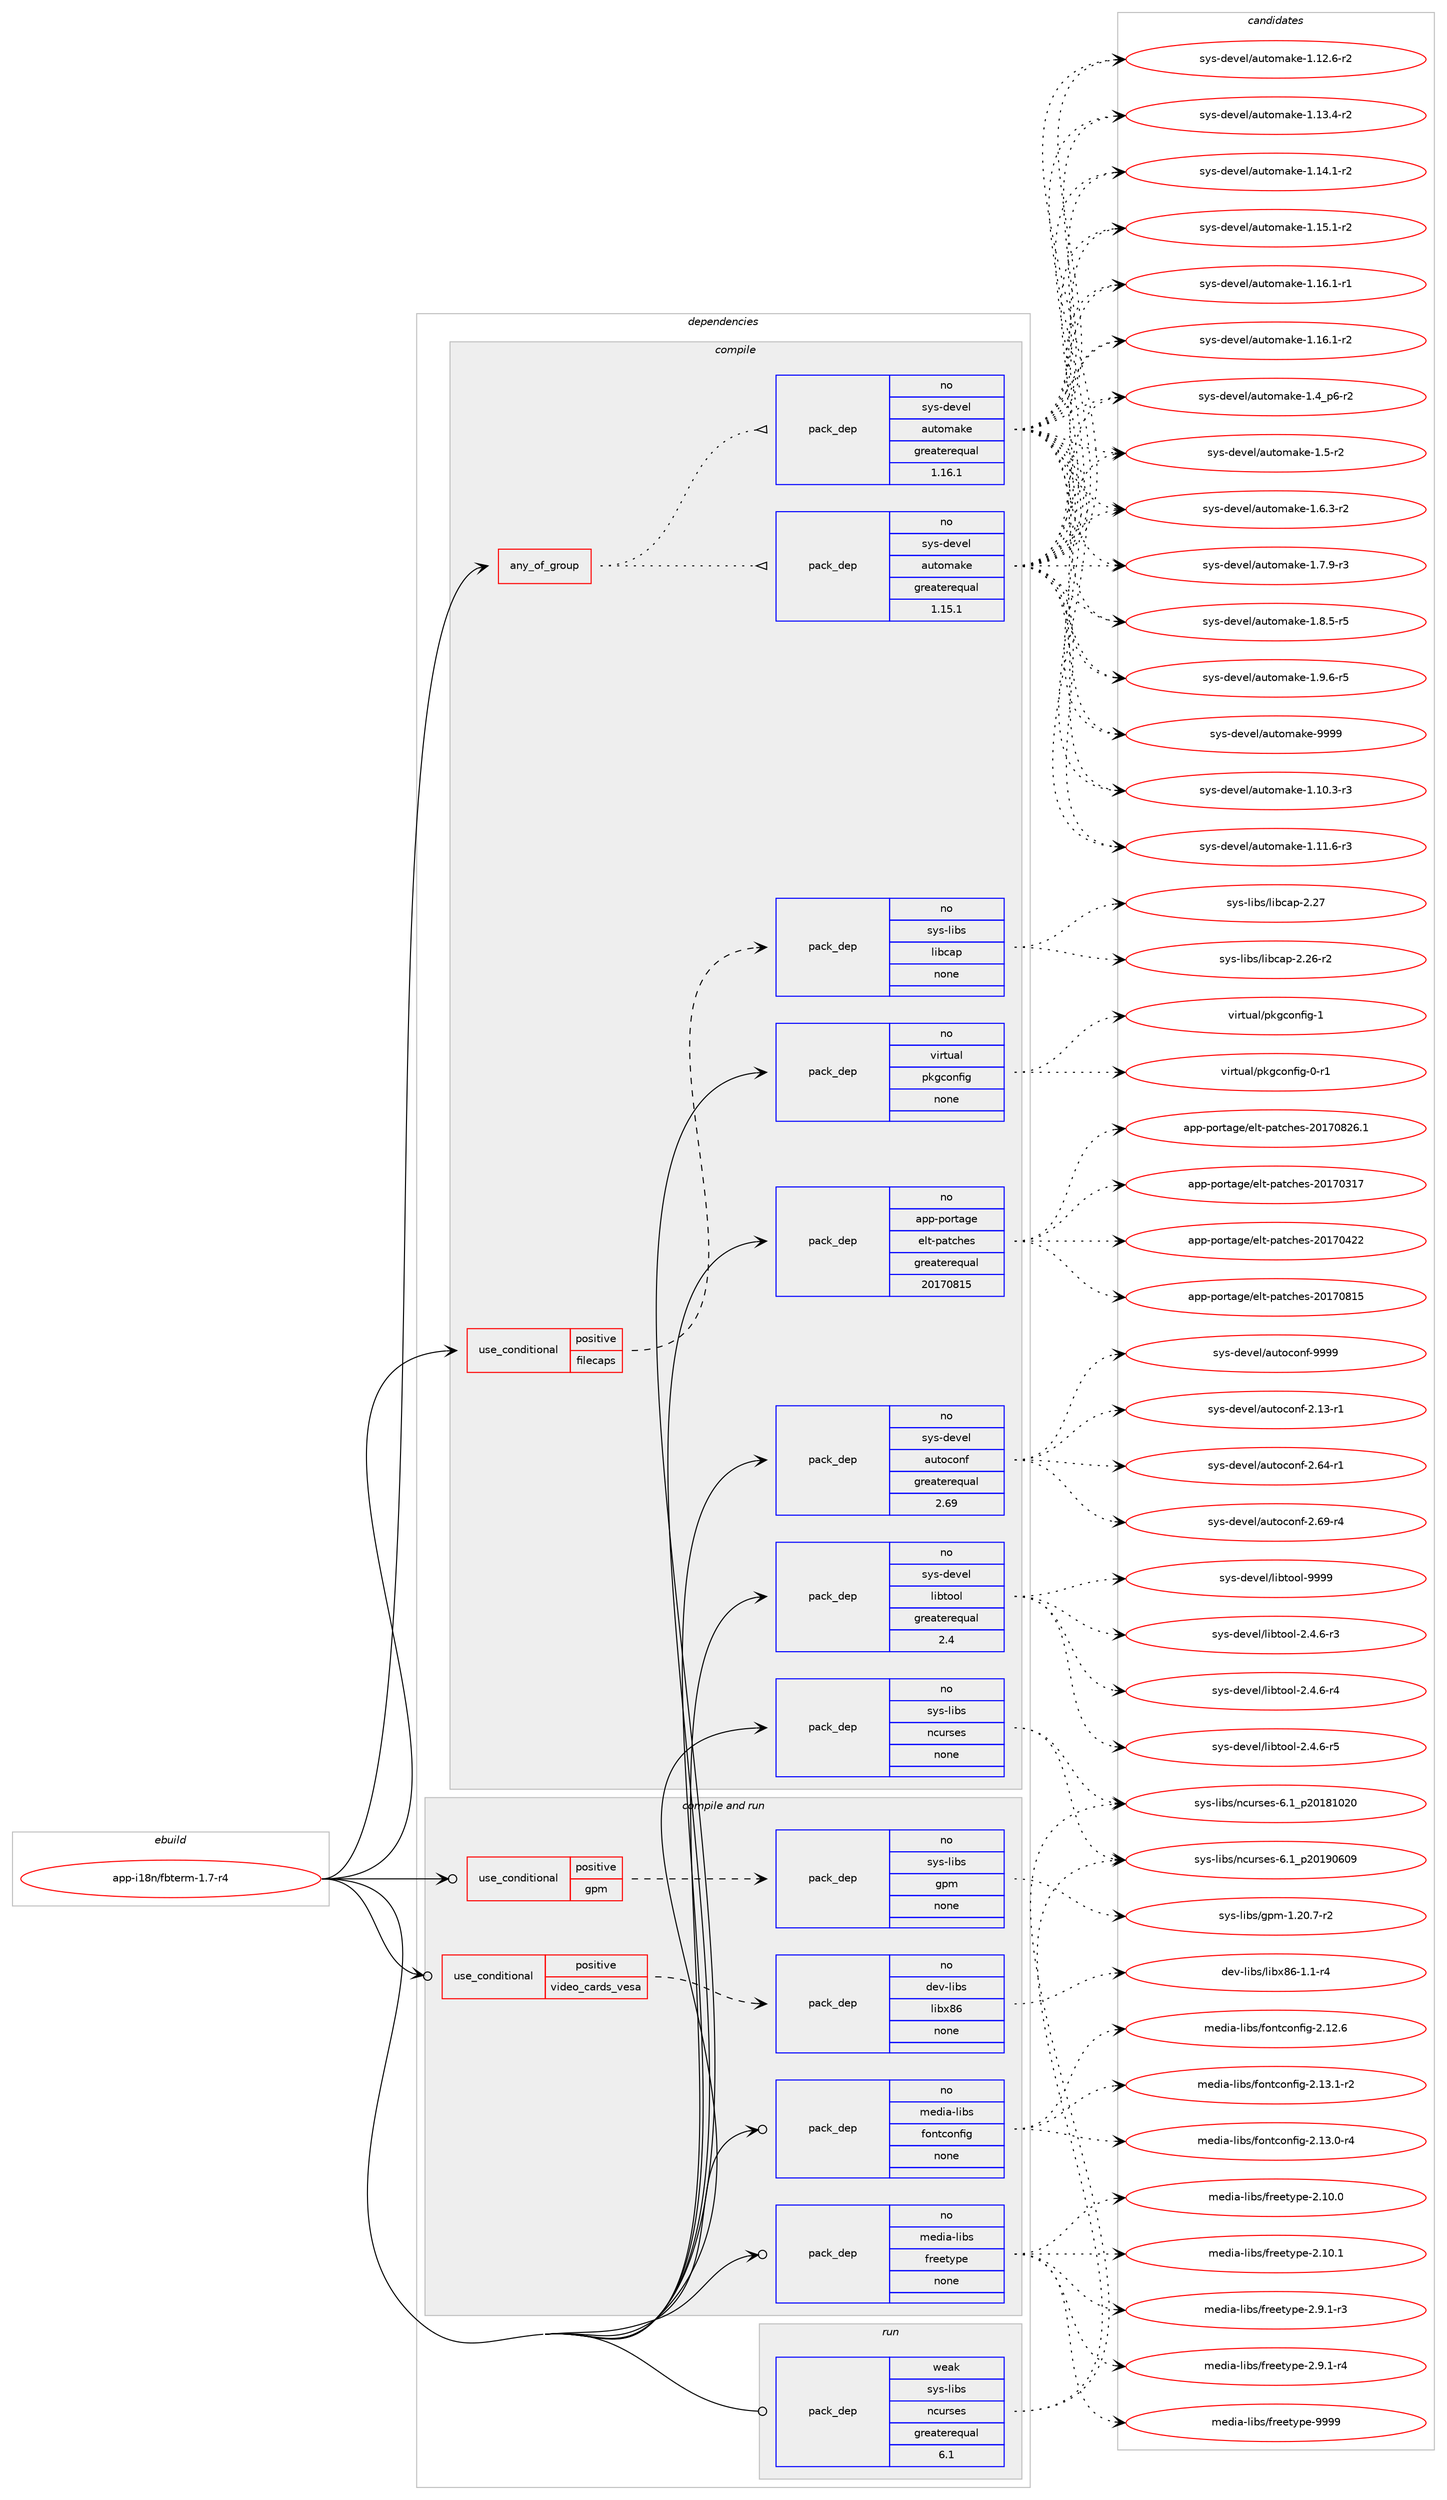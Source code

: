 digraph prolog {

# *************
# Graph options
# *************

newrank=true;
concentrate=true;
compound=true;
graph [rankdir=LR,fontname=Helvetica,fontsize=10,ranksep=1.5];#, ranksep=2.5, nodesep=0.2];
edge  [arrowhead=vee];
node  [fontname=Helvetica,fontsize=10];

# **********
# The ebuild
# **********

subgraph cluster_leftcol {
color=gray;
rank=same;
label=<<i>ebuild</i>>;
id [label="app-i18n/fbterm-1.7-r4", color=red, width=4, href="../app-i18n/fbterm-1.7-r4.svg"];
}

# ****************
# The dependencies
# ****************

subgraph cluster_midcol {
color=gray;
label=<<i>dependencies</i>>;
subgraph cluster_compile {
fillcolor="#eeeeee";
style=filled;
label=<<i>compile</i>>;
subgraph any8587 {
dependency494163 [label=<<TABLE BORDER="0" CELLBORDER="1" CELLSPACING="0" CELLPADDING="4"><TR><TD CELLPADDING="10">any_of_group</TD></TR></TABLE>>, shape=none, color=red];subgraph pack367096 {
dependency494164 [label=<<TABLE BORDER="0" CELLBORDER="1" CELLSPACING="0" CELLPADDING="4" WIDTH="220"><TR><TD ROWSPAN="6" CELLPADDING="30">pack_dep</TD></TR><TR><TD WIDTH="110">no</TD></TR><TR><TD>sys-devel</TD></TR><TR><TD>automake</TD></TR><TR><TD>greaterequal</TD></TR><TR><TD>1.16.1</TD></TR></TABLE>>, shape=none, color=blue];
}
dependency494163:e -> dependency494164:w [weight=20,style="dotted",arrowhead="oinv"];
subgraph pack367097 {
dependency494165 [label=<<TABLE BORDER="0" CELLBORDER="1" CELLSPACING="0" CELLPADDING="4" WIDTH="220"><TR><TD ROWSPAN="6" CELLPADDING="30">pack_dep</TD></TR><TR><TD WIDTH="110">no</TD></TR><TR><TD>sys-devel</TD></TR><TR><TD>automake</TD></TR><TR><TD>greaterequal</TD></TR><TR><TD>1.15.1</TD></TR></TABLE>>, shape=none, color=blue];
}
dependency494163:e -> dependency494165:w [weight=20,style="dotted",arrowhead="oinv"];
}
id:e -> dependency494163:w [weight=20,style="solid",arrowhead="vee"];
subgraph cond118168 {
dependency494166 [label=<<TABLE BORDER="0" CELLBORDER="1" CELLSPACING="0" CELLPADDING="4"><TR><TD ROWSPAN="3" CELLPADDING="10">use_conditional</TD></TR><TR><TD>positive</TD></TR><TR><TD>filecaps</TD></TR></TABLE>>, shape=none, color=red];
subgraph pack367098 {
dependency494167 [label=<<TABLE BORDER="0" CELLBORDER="1" CELLSPACING="0" CELLPADDING="4" WIDTH="220"><TR><TD ROWSPAN="6" CELLPADDING="30">pack_dep</TD></TR><TR><TD WIDTH="110">no</TD></TR><TR><TD>sys-libs</TD></TR><TR><TD>libcap</TD></TR><TR><TD>none</TD></TR><TR><TD></TD></TR></TABLE>>, shape=none, color=blue];
}
dependency494166:e -> dependency494167:w [weight=20,style="dashed",arrowhead="vee"];
}
id:e -> dependency494166:w [weight=20,style="solid",arrowhead="vee"];
subgraph pack367099 {
dependency494168 [label=<<TABLE BORDER="0" CELLBORDER="1" CELLSPACING="0" CELLPADDING="4" WIDTH="220"><TR><TD ROWSPAN="6" CELLPADDING="30">pack_dep</TD></TR><TR><TD WIDTH="110">no</TD></TR><TR><TD>app-portage</TD></TR><TR><TD>elt-patches</TD></TR><TR><TD>greaterequal</TD></TR><TR><TD>20170815</TD></TR></TABLE>>, shape=none, color=blue];
}
id:e -> dependency494168:w [weight=20,style="solid",arrowhead="vee"];
subgraph pack367100 {
dependency494169 [label=<<TABLE BORDER="0" CELLBORDER="1" CELLSPACING="0" CELLPADDING="4" WIDTH="220"><TR><TD ROWSPAN="6" CELLPADDING="30">pack_dep</TD></TR><TR><TD WIDTH="110">no</TD></TR><TR><TD>sys-devel</TD></TR><TR><TD>autoconf</TD></TR><TR><TD>greaterequal</TD></TR><TR><TD>2.69</TD></TR></TABLE>>, shape=none, color=blue];
}
id:e -> dependency494169:w [weight=20,style="solid",arrowhead="vee"];
subgraph pack367101 {
dependency494170 [label=<<TABLE BORDER="0" CELLBORDER="1" CELLSPACING="0" CELLPADDING="4" WIDTH="220"><TR><TD ROWSPAN="6" CELLPADDING="30">pack_dep</TD></TR><TR><TD WIDTH="110">no</TD></TR><TR><TD>sys-devel</TD></TR><TR><TD>libtool</TD></TR><TR><TD>greaterequal</TD></TR><TR><TD>2.4</TD></TR></TABLE>>, shape=none, color=blue];
}
id:e -> dependency494170:w [weight=20,style="solid",arrowhead="vee"];
subgraph pack367102 {
dependency494171 [label=<<TABLE BORDER="0" CELLBORDER="1" CELLSPACING="0" CELLPADDING="4" WIDTH="220"><TR><TD ROWSPAN="6" CELLPADDING="30">pack_dep</TD></TR><TR><TD WIDTH="110">no</TD></TR><TR><TD>sys-libs</TD></TR><TR><TD>ncurses</TD></TR><TR><TD>none</TD></TR><TR><TD></TD></TR></TABLE>>, shape=none, color=blue];
}
id:e -> dependency494171:w [weight=20,style="solid",arrowhead="vee"];
subgraph pack367103 {
dependency494172 [label=<<TABLE BORDER="0" CELLBORDER="1" CELLSPACING="0" CELLPADDING="4" WIDTH="220"><TR><TD ROWSPAN="6" CELLPADDING="30">pack_dep</TD></TR><TR><TD WIDTH="110">no</TD></TR><TR><TD>virtual</TD></TR><TR><TD>pkgconfig</TD></TR><TR><TD>none</TD></TR><TR><TD></TD></TR></TABLE>>, shape=none, color=blue];
}
id:e -> dependency494172:w [weight=20,style="solid",arrowhead="vee"];
}
subgraph cluster_compileandrun {
fillcolor="#eeeeee";
style=filled;
label=<<i>compile and run</i>>;
subgraph cond118169 {
dependency494173 [label=<<TABLE BORDER="0" CELLBORDER="1" CELLSPACING="0" CELLPADDING="4"><TR><TD ROWSPAN="3" CELLPADDING="10">use_conditional</TD></TR><TR><TD>positive</TD></TR><TR><TD>gpm</TD></TR></TABLE>>, shape=none, color=red];
subgraph pack367104 {
dependency494174 [label=<<TABLE BORDER="0" CELLBORDER="1" CELLSPACING="0" CELLPADDING="4" WIDTH="220"><TR><TD ROWSPAN="6" CELLPADDING="30">pack_dep</TD></TR><TR><TD WIDTH="110">no</TD></TR><TR><TD>sys-libs</TD></TR><TR><TD>gpm</TD></TR><TR><TD>none</TD></TR><TR><TD></TD></TR></TABLE>>, shape=none, color=blue];
}
dependency494173:e -> dependency494174:w [weight=20,style="dashed",arrowhead="vee"];
}
id:e -> dependency494173:w [weight=20,style="solid",arrowhead="odotvee"];
subgraph cond118170 {
dependency494175 [label=<<TABLE BORDER="0" CELLBORDER="1" CELLSPACING="0" CELLPADDING="4"><TR><TD ROWSPAN="3" CELLPADDING="10">use_conditional</TD></TR><TR><TD>positive</TD></TR><TR><TD>video_cards_vesa</TD></TR></TABLE>>, shape=none, color=red];
subgraph pack367105 {
dependency494176 [label=<<TABLE BORDER="0" CELLBORDER="1" CELLSPACING="0" CELLPADDING="4" WIDTH="220"><TR><TD ROWSPAN="6" CELLPADDING="30">pack_dep</TD></TR><TR><TD WIDTH="110">no</TD></TR><TR><TD>dev-libs</TD></TR><TR><TD>libx86</TD></TR><TR><TD>none</TD></TR><TR><TD></TD></TR></TABLE>>, shape=none, color=blue];
}
dependency494175:e -> dependency494176:w [weight=20,style="dashed",arrowhead="vee"];
}
id:e -> dependency494175:w [weight=20,style="solid",arrowhead="odotvee"];
subgraph pack367106 {
dependency494177 [label=<<TABLE BORDER="0" CELLBORDER="1" CELLSPACING="0" CELLPADDING="4" WIDTH="220"><TR><TD ROWSPAN="6" CELLPADDING="30">pack_dep</TD></TR><TR><TD WIDTH="110">no</TD></TR><TR><TD>media-libs</TD></TR><TR><TD>fontconfig</TD></TR><TR><TD>none</TD></TR><TR><TD></TD></TR></TABLE>>, shape=none, color=blue];
}
id:e -> dependency494177:w [weight=20,style="solid",arrowhead="odotvee"];
subgraph pack367107 {
dependency494178 [label=<<TABLE BORDER="0" CELLBORDER="1" CELLSPACING="0" CELLPADDING="4" WIDTH="220"><TR><TD ROWSPAN="6" CELLPADDING="30">pack_dep</TD></TR><TR><TD WIDTH="110">no</TD></TR><TR><TD>media-libs</TD></TR><TR><TD>freetype</TD></TR><TR><TD>none</TD></TR><TR><TD></TD></TR></TABLE>>, shape=none, color=blue];
}
id:e -> dependency494178:w [weight=20,style="solid",arrowhead="odotvee"];
}
subgraph cluster_run {
fillcolor="#eeeeee";
style=filled;
label=<<i>run</i>>;
subgraph pack367108 {
dependency494179 [label=<<TABLE BORDER="0" CELLBORDER="1" CELLSPACING="0" CELLPADDING="4" WIDTH="220"><TR><TD ROWSPAN="6" CELLPADDING="30">pack_dep</TD></TR><TR><TD WIDTH="110">weak</TD></TR><TR><TD>sys-libs</TD></TR><TR><TD>ncurses</TD></TR><TR><TD>greaterequal</TD></TR><TR><TD>6.1</TD></TR></TABLE>>, shape=none, color=blue];
}
id:e -> dependency494179:w [weight=20,style="solid",arrowhead="odot"];
}
}

# **************
# The candidates
# **************

subgraph cluster_choices {
rank=same;
color=gray;
label=<<i>candidates</i>>;

subgraph choice367096 {
color=black;
nodesep=1;
choice11512111545100101118101108479711711611110997107101454946494846514511451 [label="sys-devel/automake-1.10.3-r3", color=red, width=4,href="../sys-devel/automake-1.10.3-r3.svg"];
choice11512111545100101118101108479711711611110997107101454946494946544511451 [label="sys-devel/automake-1.11.6-r3", color=red, width=4,href="../sys-devel/automake-1.11.6-r3.svg"];
choice11512111545100101118101108479711711611110997107101454946495046544511450 [label="sys-devel/automake-1.12.6-r2", color=red, width=4,href="../sys-devel/automake-1.12.6-r2.svg"];
choice11512111545100101118101108479711711611110997107101454946495146524511450 [label="sys-devel/automake-1.13.4-r2", color=red, width=4,href="../sys-devel/automake-1.13.4-r2.svg"];
choice11512111545100101118101108479711711611110997107101454946495246494511450 [label="sys-devel/automake-1.14.1-r2", color=red, width=4,href="../sys-devel/automake-1.14.1-r2.svg"];
choice11512111545100101118101108479711711611110997107101454946495346494511450 [label="sys-devel/automake-1.15.1-r2", color=red, width=4,href="../sys-devel/automake-1.15.1-r2.svg"];
choice11512111545100101118101108479711711611110997107101454946495446494511449 [label="sys-devel/automake-1.16.1-r1", color=red, width=4,href="../sys-devel/automake-1.16.1-r1.svg"];
choice11512111545100101118101108479711711611110997107101454946495446494511450 [label="sys-devel/automake-1.16.1-r2", color=red, width=4,href="../sys-devel/automake-1.16.1-r2.svg"];
choice115121115451001011181011084797117116111109971071014549465295112544511450 [label="sys-devel/automake-1.4_p6-r2", color=red, width=4,href="../sys-devel/automake-1.4_p6-r2.svg"];
choice11512111545100101118101108479711711611110997107101454946534511450 [label="sys-devel/automake-1.5-r2", color=red, width=4,href="../sys-devel/automake-1.5-r2.svg"];
choice115121115451001011181011084797117116111109971071014549465446514511450 [label="sys-devel/automake-1.6.3-r2", color=red, width=4,href="../sys-devel/automake-1.6.3-r2.svg"];
choice115121115451001011181011084797117116111109971071014549465546574511451 [label="sys-devel/automake-1.7.9-r3", color=red, width=4,href="../sys-devel/automake-1.7.9-r3.svg"];
choice115121115451001011181011084797117116111109971071014549465646534511453 [label="sys-devel/automake-1.8.5-r5", color=red, width=4,href="../sys-devel/automake-1.8.5-r5.svg"];
choice115121115451001011181011084797117116111109971071014549465746544511453 [label="sys-devel/automake-1.9.6-r5", color=red, width=4,href="../sys-devel/automake-1.9.6-r5.svg"];
choice115121115451001011181011084797117116111109971071014557575757 [label="sys-devel/automake-9999", color=red, width=4,href="../sys-devel/automake-9999.svg"];
dependency494164:e -> choice11512111545100101118101108479711711611110997107101454946494846514511451:w [style=dotted,weight="100"];
dependency494164:e -> choice11512111545100101118101108479711711611110997107101454946494946544511451:w [style=dotted,weight="100"];
dependency494164:e -> choice11512111545100101118101108479711711611110997107101454946495046544511450:w [style=dotted,weight="100"];
dependency494164:e -> choice11512111545100101118101108479711711611110997107101454946495146524511450:w [style=dotted,weight="100"];
dependency494164:e -> choice11512111545100101118101108479711711611110997107101454946495246494511450:w [style=dotted,weight="100"];
dependency494164:e -> choice11512111545100101118101108479711711611110997107101454946495346494511450:w [style=dotted,weight="100"];
dependency494164:e -> choice11512111545100101118101108479711711611110997107101454946495446494511449:w [style=dotted,weight="100"];
dependency494164:e -> choice11512111545100101118101108479711711611110997107101454946495446494511450:w [style=dotted,weight="100"];
dependency494164:e -> choice115121115451001011181011084797117116111109971071014549465295112544511450:w [style=dotted,weight="100"];
dependency494164:e -> choice11512111545100101118101108479711711611110997107101454946534511450:w [style=dotted,weight="100"];
dependency494164:e -> choice115121115451001011181011084797117116111109971071014549465446514511450:w [style=dotted,weight="100"];
dependency494164:e -> choice115121115451001011181011084797117116111109971071014549465546574511451:w [style=dotted,weight="100"];
dependency494164:e -> choice115121115451001011181011084797117116111109971071014549465646534511453:w [style=dotted,weight="100"];
dependency494164:e -> choice115121115451001011181011084797117116111109971071014549465746544511453:w [style=dotted,weight="100"];
dependency494164:e -> choice115121115451001011181011084797117116111109971071014557575757:w [style=dotted,weight="100"];
}
subgraph choice367097 {
color=black;
nodesep=1;
choice11512111545100101118101108479711711611110997107101454946494846514511451 [label="sys-devel/automake-1.10.3-r3", color=red, width=4,href="../sys-devel/automake-1.10.3-r3.svg"];
choice11512111545100101118101108479711711611110997107101454946494946544511451 [label="sys-devel/automake-1.11.6-r3", color=red, width=4,href="../sys-devel/automake-1.11.6-r3.svg"];
choice11512111545100101118101108479711711611110997107101454946495046544511450 [label="sys-devel/automake-1.12.6-r2", color=red, width=4,href="../sys-devel/automake-1.12.6-r2.svg"];
choice11512111545100101118101108479711711611110997107101454946495146524511450 [label="sys-devel/automake-1.13.4-r2", color=red, width=4,href="../sys-devel/automake-1.13.4-r2.svg"];
choice11512111545100101118101108479711711611110997107101454946495246494511450 [label="sys-devel/automake-1.14.1-r2", color=red, width=4,href="../sys-devel/automake-1.14.1-r2.svg"];
choice11512111545100101118101108479711711611110997107101454946495346494511450 [label="sys-devel/automake-1.15.1-r2", color=red, width=4,href="../sys-devel/automake-1.15.1-r2.svg"];
choice11512111545100101118101108479711711611110997107101454946495446494511449 [label="sys-devel/automake-1.16.1-r1", color=red, width=4,href="../sys-devel/automake-1.16.1-r1.svg"];
choice11512111545100101118101108479711711611110997107101454946495446494511450 [label="sys-devel/automake-1.16.1-r2", color=red, width=4,href="../sys-devel/automake-1.16.1-r2.svg"];
choice115121115451001011181011084797117116111109971071014549465295112544511450 [label="sys-devel/automake-1.4_p6-r2", color=red, width=4,href="../sys-devel/automake-1.4_p6-r2.svg"];
choice11512111545100101118101108479711711611110997107101454946534511450 [label="sys-devel/automake-1.5-r2", color=red, width=4,href="../sys-devel/automake-1.5-r2.svg"];
choice115121115451001011181011084797117116111109971071014549465446514511450 [label="sys-devel/automake-1.6.3-r2", color=red, width=4,href="../sys-devel/automake-1.6.3-r2.svg"];
choice115121115451001011181011084797117116111109971071014549465546574511451 [label="sys-devel/automake-1.7.9-r3", color=red, width=4,href="../sys-devel/automake-1.7.9-r3.svg"];
choice115121115451001011181011084797117116111109971071014549465646534511453 [label="sys-devel/automake-1.8.5-r5", color=red, width=4,href="../sys-devel/automake-1.8.5-r5.svg"];
choice115121115451001011181011084797117116111109971071014549465746544511453 [label="sys-devel/automake-1.9.6-r5", color=red, width=4,href="../sys-devel/automake-1.9.6-r5.svg"];
choice115121115451001011181011084797117116111109971071014557575757 [label="sys-devel/automake-9999", color=red, width=4,href="../sys-devel/automake-9999.svg"];
dependency494165:e -> choice11512111545100101118101108479711711611110997107101454946494846514511451:w [style=dotted,weight="100"];
dependency494165:e -> choice11512111545100101118101108479711711611110997107101454946494946544511451:w [style=dotted,weight="100"];
dependency494165:e -> choice11512111545100101118101108479711711611110997107101454946495046544511450:w [style=dotted,weight="100"];
dependency494165:e -> choice11512111545100101118101108479711711611110997107101454946495146524511450:w [style=dotted,weight="100"];
dependency494165:e -> choice11512111545100101118101108479711711611110997107101454946495246494511450:w [style=dotted,weight="100"];
dependency494165:e -> choice11512111545100101118101108479711711611110997107101454946495346494511450:w [style=dotted,weight="100"];
dependency494165:e -> choice11512111545100101118101108479711711611110997107101454946495446494511449:w [style=dotted,weight="100"];
dependency494165:e -> choice11512111545100101118101108479711711611110997107101454946495446494511450:w [style=dotted,weight="100"];
dependency494165:e -> choice115121115451001011181011084797117116111109971071014549465295112544511450:w [style=dotted,weight="100"];
dependency494165:e -> choice11512111545100101118101108479711711611110997107101454946534511450:w [style=dotted,weight="100"];
dependency494165:e -> choice115121115451001011181011084797117116111109971071014549465446514511450:w [style=dotted,weight="100"];
dependency494165:e -> choice115121115451001011181011084797117116111109971071014549465546574511451:w [style=dotted,weight="100"];
dependency494165:e -> choice115121115451001011181011084797117116111109971071014549465646534511453:w [style=dotted,weight="100"];
dependency494165:e -> choice115121115451001011181011084797117116111109971071014549465746544511453:w [style=dotted,weight="100"];
dependency494165:e -> choice115121115451001011181011084797117116111109971071014557575757:w [style=dotted,weight="100"];
}
subgraph choice367098 {
color=black;
nodesep=1;
choice11512111545108105981154710810598999711245504650544511450 [label="sys-libs/libcap-2.26-r2", color=red, width=4,href="../sys-libs/libcap-2.26-r2.svg"];
choice1151211154510810598115471081059899971124550465055 [label="sys-libs/libcap-2.27", color=red, width=4,href="../sys-libs/libcap-2.27.svg"];
dependency494167:e -> choice11512111545108105981154710810598999711245504650544511450:w [style=dotted,weight="100"];
dependency494167:e -> choice1151211154510810598115471081059899971124550465055:w [style=dotted,weight="100"];
}
subgraph choice367099 {
color=black;
nodesep=1;
choice97112112451121111141169710310147101108116451129711699104101115455048495548514955 [label="app-portage/elt-patches-20170317", color=red, width=4,href="../app-portage/elt-patches-20170317.svg"];
choice97112112451121111141169710310147101108116451129711699104101115455048495548525050 [label="app-portage/elt-patches-20170422", color=red, width=4,href="../app-portage/elt-patches-20170422.svg"];
choice97112112451121111141169710310147101108116451129711699104101115455048495548564953 [label="app-portage/elt-patches-20170815", color=red, width=4,href="../app-portage/elt-patches-20170815.svg"];
choice971121124511211111411697103101471011081164511297116991041011154550484955485650544649 [label="app-portage/elt-patches-20170826.1", color=red, width=4,href="../app-portage/elt-patches-20170826.1.svg"];
dependency494168:e -> choice97112112451121111141169710310147101108116451129711699104101115455048495548514955:w [style=dotted,weight="100"];
dependency494168:e -> choice97112112451121111141169710310147101108116451129711699104101115455048495548525050:w [style=dotted,weight="100"];
dependency494168:e -> choice97112112451121111141169710310147101108116451129711699104101115455048495548564953:w [style=dotted,weight="100"];
dependency494168:e -> choice971121124511211111411697103101471011081164511297116991041011154550484955485650544649:w [style=dotted,weight="100"];
}
subgraph choice367100 {
color=black;
nodesep=1;
choice1151211154510010111810110847971171161119911111010245504649514511449 [label="sys-devel/autoconf-2.13-r1", color=red, width=4,href="../sys-devel/autoconf-2.13-r1.svg"];
choice1151211154510010111810110847971171161119911111010245504654524511449 [label="sys-devel/autoconf-2.64-r1", color=red, width=4,href="../sys-devel/autoconf-2.64-r1.svg"];
choice1151211154510010111810110847971171161119911111010245504654574511452 [label="sys-devel/autoconf-2.69-r4", color=red, width=4,href="../sys-devel/autoconf-2.69-r4.svg"];
choice115121115451001011181011084797117116111991111101024557575757 [label="sys-devel/autoconf-9999", color=red, width=4,href="../sys-devel/autoconf-9999.svg"];
dependency494169:e -> choice1151211154510010111810110847971171161119911111010245504649514511449:w [style=dotted,weight="100"];
dependency494169:e -> choice1151211154510010111810110847971171161119911111010245504654524511449:w [style=dotted,weight="100"];
dependency494169:e -> choice1151211154510010111810110847971171161119911111010245504654574511452:w [style=dotted,weight="100"];
dependency494169:e -> choice115121115451001011181011084797117116111991111101024557575757:w [style=dotted,weight="100"];
}
subgraph choice367101 {
color=black;
nodesep=1;
choice1151211154510010111810110847108105981161111111084550465246544511451 [label="sys-devel/libtool-2.4.6-r3", color=red, width=4,href="../sys-devel/libtool-2.4.6-r3.svg"];
choice1151211154510010111810110847108105981161111111084550465246544511452 [label="sys-devel/libtool-2.4.6-r4", color=red, width=4,href="../sys-devel/libtool-2.4.6-r4.svg"];
choice1151211154510010111810110847108105981161111111084550465246544511453 [label="sys-devel/libtool-2.4.6-r5", color=red, width=4,href="../sys-devel/libtool-2.4.6-r5.svg"];
choice1151211154510010111810110847108105981161111111084557575757 [label="sys-devel/libtool-9999", color=red, width=4,href="../sys-devel/libtool-9999.svg"];
dependency494170:e -> choice1151211154510010111810110847108105981161111111084550465246544511451:w [style=dotted,weight="100"];
dependency494170:e -> choice1151211154510010111810110847108105981161111111084550465246544511452:w [style=dotted,weight="100"];
dependency494170:e -> choice1151211154510010111810110847108105981161111111084550465246544511453:w [style=dotted,weight="100"];
dependency494170:e -> choice1151211154510010111810110847108105981161111111084557575757:w [style=dotted,weight="100"];
}
subgraph choice367102 {
color=black;
nodesep=1;
choice1151211154510810598115471109911711411510111545544649951125048495649485048 [label="sys-libs/ncurses-6.1_p20181020", color=red, width=4,href="../sys-libs/ncurses-6.1_p20181020.svg"];
choice1151211154510810598115471109911711411510111545544649951125048495748544857 [label="sys-libs/ncurses-6.1_p20190609", color=red, width=4,href="../sys-libs/ncurses-6.1_p20190609.svg"];
dependency494171:e -> choice1151211154510810598115471109911711411510111545544649951125048495649485048:w [style=dotted,weight="100"];
dependency494171:e -> choice1151211154510810598115471109911711411510111545544649951125048495748544857:w [style=dotted,weight="100"];
}
subgraph choice367103 {
color=black;
nodesep=1;
choice11810511411611797108471121071039911111010210510345484511449 [label="virtual/pkgconfig-0-r1", color=red, width=4,href="../virtual/pkgconfig-0-r1.svg"];
choice1181051141161179710847112107103991111101021051034549 [label="virtual/pkgconfig-1", color=red, width=4,href="../virtual/pkgconfig-1.svg"];
dependency494172:e -> choice11810511411611797108471121071039911111010210510345484511449:w [style=dotted,weight="100"];
dependency494172:e -> choice1181051141161179710847112107103991111101021051034549:w [style=dotted,weight="100"];
}
subgraph choice367104 {
color=black;
nodesep=1;
choice115121115451081059811547103112109454946504846554511450 [label="sys-libs/gpm-1.20.7-r2", color=red, width=4,href="../sys-libs/gpm-1.20.7-r2.svg"];
dependency494174:e -> choice115121115451081059811547103112109454946504846554511450:w [style=dotted,weight="100"];
}
subgraph choice367105 {
color=black;
nodesep=1;
choice100101118451081059811547108105981205654454946494511452 [label="dev-libs/libx86-1.1-r4", color=red, width=4,href="../dev-libs/libx86-1.1-r4.svg"];
dependency494176:e -> choice100101118451081059811547108105981205654454946494511452:w [style=dotted,weight="100"];
}
subgraph choice367106 {
color=black;
nodesep=1;
choice109101100105974510810598115471021111101169911111010210510345504649504654 [label="media-libs/fontconfig-2.12.6", color=red, width=4,href="../media-libs/fontconfig-2.12.6.svg"];
choice1091011001059745108105981154710211111011699111110102105103455046495146484511452 [label="media-libs/fontconfig-2.13.0-r4", color=red, width=4,href="../media-libs/fontconfig-2.13.0-r4.svg"];
choice1091011001059745108105981154710211111011699111110102105103455046495146494511450 [label="media-libs/fontconfig-2.13.1-r2", color=red, width=4,href="../media-libs/fontconfig-2.13.1-r2.svg"];
dependency494177:e -> choice109101100105974510810598115471021111101169911111010210510345504649504654:w [style=dotted,weight="100"];
dependency494177:e -> choice1091011001059745108105981154710211111011699111110102105103455046495146484511452:w [style=dotted,weight="100"];
dependency494177:e -> choice1091011001059745108105981154710211111011699111110102105103455046495146494511450:w [style=dotted,weight="100"];
}
subgraph choice367107 {
color=black;
nodesep=1;
choice1091011001059745108105981154710211410110111612111210145504649484648 [label="media-libs/freetype-2.10.0", color=red, width=4,href="../media-libs/freetype-2.10.0.svg"];
choice1091011001059745108105981154710211410110111612111210145504649484649 [label="media-libs/freetype-2.10.1", color=red, width=4,href="../media-libs/freetype-2.10.1.svg"];
choice109101100105974510810598115471021141011011161211121014550465746494511451 [label="media-libs/freetype-2.9.1-r3", color=red, width=4,href="../media-libs/freetype-2.9.1-r3.svg"];
choice109101100105974510810598115471021141011011161211121014550465746494511452 [label="media-libs/freetype-2.9.1-r4", color=red, width=4,href="../media-libs/freetype-2.9.1-r4.svg"];
choice109101100105974510810598115471021141011011161211121014557575757 [label="media-libs/freetype-9999", color=red, width=4,href="../media-libs/freetype-9999.svg"];
dependency494178:e -> choice1091011001059745108105981154710211410110111612111210145504649484648:w [style=dotted,weight="100"];
dependency494178:e -> choice1091011001059745108105981154710211410110111612111210145504649484649:w [style=dotted,weight="100"];
dependency494178:e -> choice109101100105974510810598115471021141011011161211121014550465746494511451:w [style=dotted,weight="100"];
dependency494178:e -> choice109101100105974510810598115471021141011011161211121014550465746494511452:w [style=dotted,weight="100"];
dependency494178:e -> choice109101100105974510810598115471021141011011161211121014557575757:w [style=dotted,weight="100"];
}
subgraph choice367108 {
color=black;
nodesep=1;
choice1151211154510810598115471109911711411510111545544649951125048495649485048 [label="sys-libs/ncurses-6.1_p20181020", color=red, width=4,href="../sys-libs/ncurses-6.1_p20181020.svg"];
choice1151211154510810598115471109911711411510111545544649951125048495748544857 [label="sys-libs/ncurses-6.1_p20190609", color=red, width=4,href="../sys-libs/ncurses-6.1_p20190609.svg"];
dependency494179:e -> choice1151211154510810598115471109911711411510111545544649951125048495649485048:w [style=dotted,weight="100"];
dependency494179:e -> choice1151211154510810598115471109911711411510111545544649951125048495748544857:w [style=dotted,weight="100"];
}
}

}
